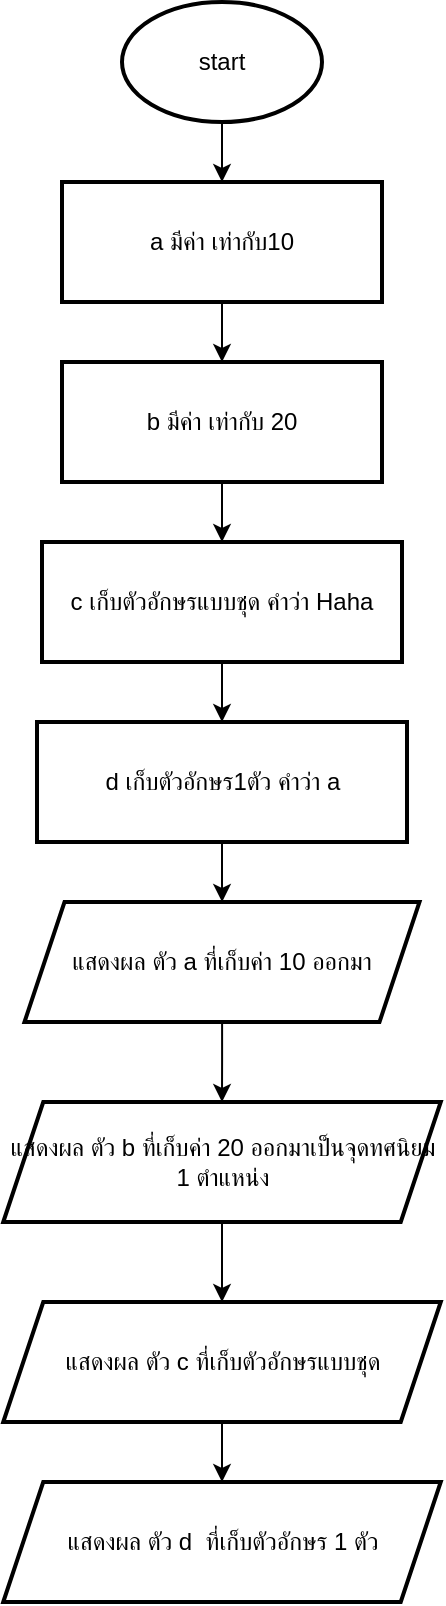 <mxfile version="24.9.1">
  <diagram name="Page-1" id="lVaDzqaFr3e8fcSXaXfB">
    <mxGraphModel dx="1042" dy="565" grid="1" gridSize="10" guides="1" tooltips="1" connect="1" arrows="1" fold="1" page="1" pageScale="1" pageWidth="850" pageHeight="1100" math="0" shadow="0">
      <root>
        <mxCell id="0" />
        <mxCell id="1" parent="0" />
        <mxCell id="IE5xCXx8Z1A9PaznAQ7L-5" value="" style="edgeStyle=orthogonalEdgeStyle;rounded=0;orthogonalLoop=1;jettySize=auto;html=1;" edge="1" parent="1" source="IE5xCXx8Z1A9PaznAQ7L-1" target="IE5xCXx8Z1A9PaznAQ7L-4">
          <mxGeometry relative="1" as="geometry" />
        </mxCell>
        <mxCell id="IE5xCXx8Z1A9PaznAQ7L-1" value="start" style="strokeWidth=2;html=1;shape=mxgraph.flowchart.start_1;whiteSpace=wrap;" vertex="1" parent="1">
          <mxGeometry x="370" y="30" width="100" height="60" as="geometry" />
        </mxCell>
        <mxCell id="IE5xCXx8Z1A9PaznAQ7L-7" value="" style="edgeStyle=orthogonalEdgeStyle;rounded=0;orthogonalLoop=1;jettySize=auto;html=1;" edge="1" parent="1" source="IE5xCXx8Z1A9PaznAQ7L-4" target="IE5xCXx8Z1A9PaznAQ7L-6">
          <mxGeometry relative="1" as="geometry" />
        </mxCell>
        <mxCell id="IE5xCXx8Z1A9PaznAQ7L-4" value="a มีค่า เท่ากับ10" style="whiteSpace=wrap;html=1;strokeWidth=2;" vertex="1" parent="1">
          <mxGeometry x="340" y="120" width="160" height="60" as="geometry" />
        </mxCell>
        <mxCell id="IE5xCXx8Z1A9PaznAQ7L-9" value="" style="edgeStyle=orthogonalEdgeStyle;rounded=0;orthogonalLoop=1;jettySize=auto;html=1;" edge="1" parent="1" source="IE5xCXx8Z1A9PaznAQ7L-6" target="IE5xCXx8Z1A9PaznAQ7L-8">
          <mxGeometry relative="1" as="geometry" />
        </mxCell>
        <mxCell id="IE5xCXx8Z1A9PaznAQ7L-6" value="b มีค่า เท่ากับ 20" style="whiteSpace=wrap;html=1;strokeWidth=2;" vertex="1" parent="1">
          <mxGeometry x="340" y="210" width="160" height="60" as="geometry" />
        </mxCell>
        <mxCell id="IE5xCXx8Z1A9PaznAQ7L-11" value="" style="edgeStyle=orthogonalEdgeStyle;rounded=0;orthogonalLoop=1;jettySize=auto;html=1;" edge="1" parent="1" source="IE5xCXx8Z1A9PaznAQ7L-8" target="IE5xCXx8Z1A9PaznAQ7L-10">
          <mxGeometry relative="1" as="geometry" />
        </mxCell>
        <mxCell id="IE5xCXx8Z1A9PaznAQ7L-8" value="c เก็บตัวอักษรแบบชุด คำว่า Haha" style="whiteSpace=wrap;html=1;strokeWidth=2;" vertex="1" parent="1">
          <mxGeometry x="330" y="300" width="180" height="60" as="geometry" />
        </mxCell>
        <mxCell id="IE5xCXx8Z1A9PaznAQ7L-13" value="" style="edgeStyle=orthogonalEdgeStyle;rounded=0;orthogonalLoop=1;jettySize=auto;html=1;" edge="1" parent="1" source="IE5xCXx8Z1A9PaznAQ7L-10" target="IE5xCXx8Z1A9PaznAQ7L-12">
          <mxGeometry relative="1" as="geometry" />
        </mxCell>
        <mxCell id="IE5xCXx8Z1A9PaznAQ7L-10" value="d เก็บตัวอักษร1ตัว คำว่า a" style="whiteSpace=wrap;html=1;strokeWidth=2;" vertex="1" parent="1">
          <mxGeometry x="327.5" y="390" width="185" height="60" as="geometry" />
        </mxCell>
        <mxCell id="IE5xCXx8Z1A9PaznAQ7L-15" value="" style="edgeStyle=orthogonalEdgeStyle;rounded=0;orthogonalLoop=1;jettySize=auto;html=1;" edge="1" parent="1" source="IE5xCXx8Z1A9PaznAQ7L-12" target="IE5xCXx8Z1A9PaznAQ7L-14">
          <mxGeometry relative="1" as="geometry" />
        </mxCell>
        <mxCell id="IE5xCXx8Z1A9PaznAQ7L-12" value="แสดงผล ตัว a ที่เก็บค่า 10 ออกมา" style="shape=parallelogram;perimeter=parallelogramPerimeter;whiteSpace=wrap;html=1;fixedSize=1;strokeWidth=2;" vertex="1" parent="1">
          <mxGeometry x="321.25" y="480" width="197.5" height="60" as="geometry" />
        </mxCell>
        <mxCell id="IE5xCXx8Z1A9PaznAQ7L-17" value="" style="edgeStyle=orthogonalEdgeStyle;rounded=0;orthogonalLoop=1;jettySize=auto;html=1;" edge="1" parent="1" source="IE5xCXx8Z1A9PaznAQ7L-14" target="IE5xCXx8Z1A9PaznAQ7L-16">
          <mxGeometry relative="1" as="geometry" />
        </mxCell>
        <mxCell id="IE5xCXx8Z1A9PaznAQ7L-14" value="แสดงผล ตัว b ที่เก็บค่า 20 ออกมาเป็นจุดทศนิยม 1 ตำแหน่ง" style="shape=parallelogram;perimeter=parallelogramPerimeter;whiteSpace=wrap;html=1;fixedSize=1;strokeWidth=2;" vertex="1" parent="1">
          <mxGeometry x="310.63" y="580" width="218.75" height="60" as="geometry" />
        </mxCell>
        <mxCell id="IE5xCXx8Z1A9PaznAQ7L-19" value="" style="edgeStyle=orthogonalEdgeStyle;rounded=0;orthogonalLoop=1;jettySize=auto;html=1;" edge="1" parent="1" source="IE5xCXx8Z1A9PaznAQ7L-16" target="IE5xCXx8Z1A9PaznAQ7L-18">
          <mxGeometry relative="1" as="geometry" />
        </mxCell>
        <mxCell id="IE5xCXx8Z1A9PaznAQ7L-16" value="แสดงผล ตัว c ที่เก็บตัวอักษรแบบชุด" style="shape=parallelogram;perimeter=parallelogramPerimeter;whiteSpace=wrap;html=1;fixedSize=1;strokeWidth=2;" vertex="1" parent="1">
          <mxGeometry x="310.63" y="680" width="218.75" height="60" as="geometry" />
        </mxCell>
        <mxCell id="IE5xCXx8Z1A9PaznAQ7L-18" value="แสดงผล ตัว d&amp;nbsp; ที่เก็บตัวอักษร 1 ตัว" style="shape=parallelogram;perimeter=parallelogramPerimeter;whiteSpace=wrap;html=1;fixedSize=1;strokeWidth=2;" vertex="1" parent="1">
          <mxGeometry x="310.62" y="770" width="218.75" height="60" as="geometry" />
        </mxCell>
      </root>
    </mxGraphModel>
  </diagram>
</mxfile>
